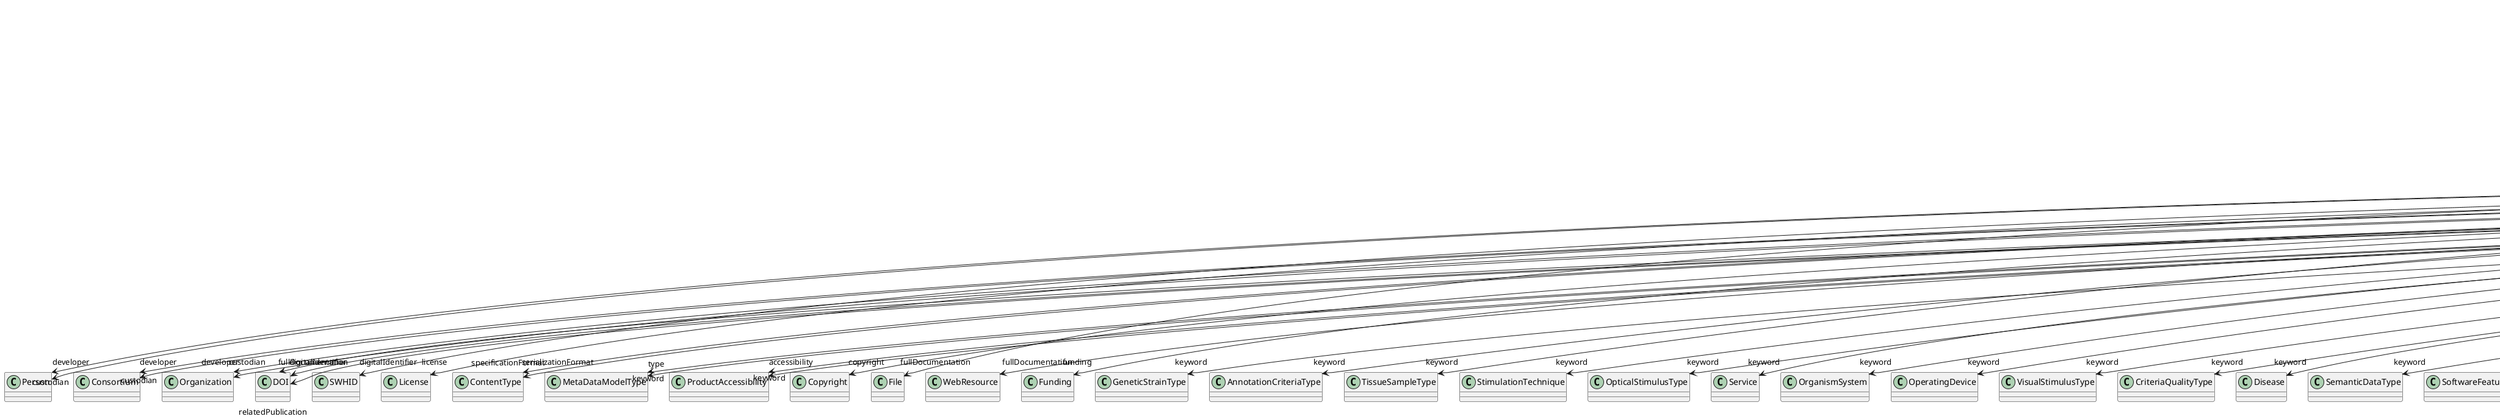 @startuml
class MetaDataModelVersion {
+developer
+digitalIdentifier
+isAlternativeVersionOf
+isNewVersionOf
+license
+serializationFormat
+specificationFormat
+type
+accessibility
+copyright
+custodian
+description
+fullDocumentation
+fullName
+funding
+homepage
+howToCite
+keyword
+otherContribution
+relatedPublication
+releaseDate
+repository
+shortName
+supportChannel
+versionIdentifier
+versionInnovation

}
MetaDataModelVersion -d-> "developer" Person
MetaDataModelVersion -d-> "developer" Consortium
MetaDataModelVersion -d-> "developer" Organization
MetaDataModelVersion -d-> "digitalIdentifier" DOI
MetaDataModelVersion -d-> "digitalIdentifier" SWHID
MetaDataModelVersion -d-> "isAlternativeVersionOf" MetaDataModelVersion
MetaDataModelVersion -d-> "isNewVersionOf" MetaDataModelVersion
MetaDataModelVersion -d-> "license" License
MetaDataModelVersion -d-> "serializationFormat" ContentType
MetaDataModelVersion -d-> "specificationFormat" ContentType
MetaDataModelVersion -d-> "type" MetaDataModelType
MetaDataModelVersion -d-> "accessibility" ProductAccessibility
MetaDataModelVersion -d-> "copyright" Copyright
MetaDataModelVersion -d-> "custodian" Person
MetaDataModelVersion -d-> "custodian" Consortium
MetaDataModelVersion -d-> "custodian" Organization
MetaDataModelVersion -d-> "fullDocumentation" DOI
MetaDataModelVersion -d-> "fullDocumentation" File
MetaDataModelVersion -d-> "fullDocumentation" WebResource
MetaDataModelVersion -d-> "funding" Funding
MetaDataModelVersion -d-> "keyword" GeneticStrainType
MetaDataModelVersion -d-> "keyword" AnnotationCriteriaType
MetaDataModelVersion -d-> "keyword" TissueSampleType
MetaDataModelVersion -d-> "keyword" ProductAccessibility
MetaDataModelVersion -d-> "keyword" StimulationTechnique
MetaDataModelVersion -d-> "keyword" OpticalStimulusType
MetaDataModelVersion -d-> "keyword" Service
MetaDataModelVersion -d-> "keyword" OrganismSystem
MetaDataModelVersion -d-> "keyword" OperatingDevice
MetaDataModelVersion -d-> "keyword" VisualStimulusType
MetaDataModelVersion -d-> "keyword" CriteriaQualityType
MetaDataModelVersion -d-> "keyword" Disease
MetaDataModelVersion -d-> "keyword" SemanticDataType
MetaDataModelVersion -d-> "keyword" SoftwareFeature
MetaDataModelVersion -d-> "keyword" AtlasType
MetaDataModelVersion -d-> "keyword" StimulationApproach
MetaDataModelVersion -d-> "keyword" AnatomicalIdentificationType
MetaDataModelVersion -d-> "keyword" ProgrammingLanguage
MetaDataModelVersion -d-> "keyword" MeasuredSignalType
MetaDataModelVersion -d-> "keyword" MeasuredQuantity
MetaDataModelVersion -d-> "keyword" DataType
MetaDataModelVersion -d-> "keyword" DeviceType
MetaDataModelVersion -d-> "keyword" ModelScope
MetaDataModelVersion -d-> "keyword" UnitOfMeasurement
MetaDataModelVersion -d-> "keyword" AnatomicalPlane
MetaDataModelVersion -d-> "keyword" CranialWindowConstructionType
MetaDataModelVersion -d-> "keyword" CellType
MetaDataModelVersion -d-> "keyword" Species
MetaDataModelVersion -d-> "keyword" BiologicalSex
MetaDataModelVersion -d-> "keyword" PatchClampVariation
MetaDataModelVersion -d-> "keyword" AgeCategory
MetaDataModelVersion -d-> "keyword" AnatomicalAxesOrientation
MetaDataModelVersion -d-> "keyword" Laterality
MetaDataModelVersion -d-> "keyword" QualitativeOverlap
MetaDataModelVersion -d-> "keyword" Handedness
MetaDataModelVersion -d-> "keyword" FileUsageRole
MetaDataModelVersion -d-> "keyword" Terminology
MetaDataModelVersion -d-> "keyword" TissueSampleAttribute
MetaDataModelVersion -d-> "keyword" EthicsAssessment
MetaDataModelVersion -d-> "keyword" ChemicalMixtureType
MetaDataModelVersion -d-> "keyword" Technique
MetaDataModelVersion -d-> "keyword" EducationalLevel
MetaDataModelVersion -d-> "keyword" OrganismSubstance
MetaDataModelVersion -d-> "keyword" BreedingType
MetaDataModelVersion -d-> "keyword" SoftwareApplicationCategory
MetaDataModelVersion -d-> "keyword" OlfactoryStimulusType
MetaDataModelVersion -d-> "keyword" TermSuggestion
MetaDataModelVersion -d-> "keyword" AnnotationType
MetaDataModelVersion -d-> "keyword" AuditoryStimulusType
MetaDataModelVersion -d-> "keyword" TactileStimulusType
MetaDataModelVersion -d-> "keyword" ExperimentalApproach
MetaDataModelVersion -d-> "keyword" SubjectAttribute
MetaDataModelVersion -d-> "keyword" AnalysisTechnique
MetaDataModelVersion -d-> "keyword" PreparationType
MetaDataModelVersion -d-> "keyword" MetaDataModelType
MetaDataModelVersion -d-> "keyword" FileBundleGrouping
MetaDataModelVersion -d-> "keyword" ElectricalStimulusType
MetaDataModelVersion -d-> "keyword" UBERONParcellation
MetaDataModelVersion -d-> "keyword" Organ
MetaDataModelVersion -d-> "keyword" Colormap
MetaDataModelVersion -d-> "keyword" DiseaseModel
MetaDataModelVersion -d-> "keyword" OperatingSystem
MetaDataModelVersion -d-> "keyword" DifferenceMeasure
MetaDataModelVersion -d-> "keyword" BiologicalOrder
MetaDataModelVersion -d-> "keyword" ContributionType
MetaDataModelVersion -d-> "keyword" SubcellularEntity
MetaDataModelVersion -d-> "keyword" BiologicalProcess
MetaDataModelVersion -d-> "keyword" Language
MetaDataModelVersion -d-> "keyword" LearningResourceType
MetaDataModelVersion -d-> "keyword" ActionStatusType
MetaDataModelVersion -d-> "keyword" GustatoryStimulusType
MetaDataModelVersion -d-> "keyword" TypeOfUncertainty
MetaDataModelVersion -d-> "keyword" ModelAbstractionLevel
MetaDataModelVersion -d-> "keyword" CellCultureType
MetaDataModelVersion -d-> "keyword" FileRepositoryType
MetaDataModelVersion -d-> "keyword" MolecularEntity
MetaDataModelVersion -d-> "keyword" SetupType
MetaDataModelVersion -d-> "keyword" CranialWindowReinforcementType
MetaDataModelVersion -d-> "otherContribution" Contribution
MetaDataModelVersion -d-> "relatedPublication" Chapter
MetaDataModelVersion -d-> "relatedPublication" ScholarlyArticle
MetaDataModelVersion -d-> "relatedPublication" Book
MetaDataModelVersion -d-> "relatedPublication" ISSN
MetaDataModelVersion -d-> "relatedPublication" HANDLE
MetaDataModelVersion -d-> "relatedPublication" ISBN
MetaDataModelVersion -d-> "relatedPublication" DOI
MetaDataModelVersion -d-> "repository" FileRepository

@enduml